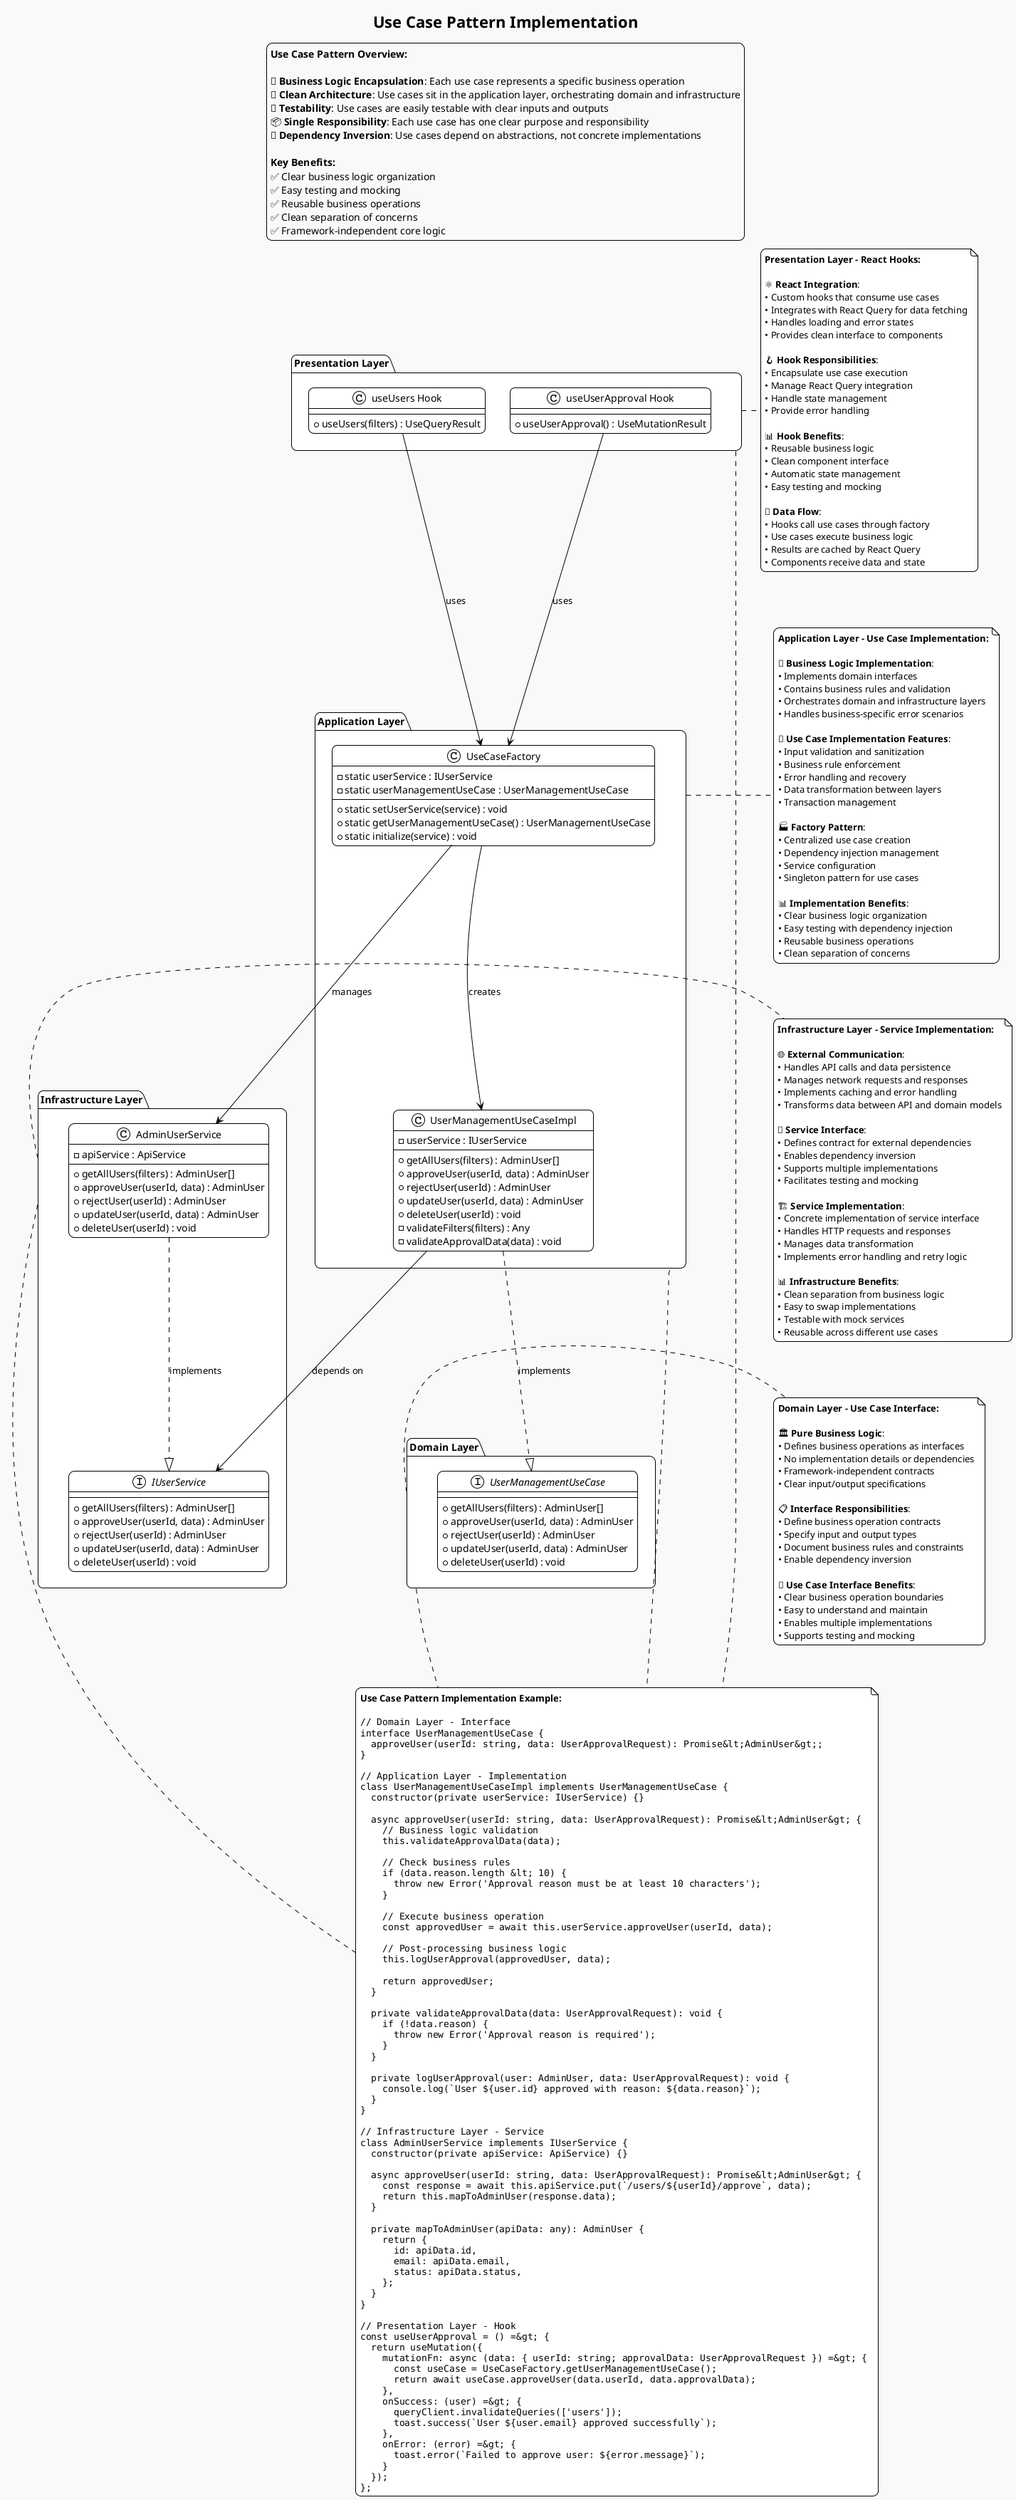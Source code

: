 @startuml Use Case Pattern
!theme plain
skinparam componentStyle uml2
skinparam shadowing false
skinparam roundcorner 15
skinparam monochrome true
skinparam backgroundColor #F9F9F9
skinparam ArrowColor Black
skinparam ArrowFontColor Black
skinparam defaultFontName "Nanum Gothic"

title Use Case Pattern Implementation

legend top
  **Use Case Pattern Overview:**

  🎯 **Business Logic Encapsulation**: Each use case represents a specific business operation
  🔄 **Clean Architecture**: Use cases sit in the application layer, orchestrating domain and infrastructure
  🧪 **Testability**: Use cases are easily testable with clear inputs and outputs
  📦 **Single Responsibility**: Each use case has one clear purpose and responsibility
  🔧 **Dependency Inversion**: Use cases depend on abstractions, not concrete implementations

  **Key Benefits:**
  ✅ Clear business logic organization
  ✅ Easy testing and mocking
  ✅ Reusable business operations
  ✅ Clean separation of concerns
  ✅ Framework-independent core logic
end legend

package "Domain Layer" as Domain {
  interface "UserManagementUseCase" as IUserManagement {
    + getAllUsers(filters) : AdminUser[]
    + approveUser(userId, data) : AdminUser
    + rejectUser(userId) : AdminUser
    + updateUser(userId, data) : AdminUser
    + deleteUser(userId) : void
  }
}

note right of Domain
  **Domain Layer - Use Case Interface:**

  🏛️ **Pure Business Logic**:
  • Defines business operations as interfaces
  • No implementation details or dependencies
  • Framework-independent contracts
  • Clear input/output specifications

  📋 **Interface Responsibilities**:
  • Define business operation contracts
  • Specify input and output types
  • Document business rules and constraints
  • Enable dependency inversion

  🎯 **Use Case Interface Benefits**:
  • Clear business operation boundaries
  • Easy to understand and maintain
  • Enables multiple implementations
  • Supports testing and mocking
end note

package "Application Layer" as Application {
  class "UserManagementUseCaseImpl" as UserManagementImpl {
    - userService : IUserService
    + getAllUsers(filters) : AdminUser[]
    + approveUser(userId, data) : AdminUser
    + rejectUser(userId) : AdminUser
    + updateUser(userId, data) : AdminUser
    + deleteUser(userId) : void
    - validateFilters(filters) : Any
    - validateApprovalData(data) : void
  }

  class "UseCaseFactory" as Factory {
    - static userService : IUserService
    - static userManagementUseCase : UserManagementUseCase
    + static setUserService(service) : void
    + static getUserManagementUseCase() : UserManagementUseCase
    + static initialize(service) : void
  }
}

note right of Application
  **Application Layer - Use Case Implementation:**

  🎯 **Business Logic Implementation**:
  • Implements domain interfaces
  • Contains business rules and validation
  • Orchestrates domain and infrastructure layers
  • Handles business-specific error scenarios

  🔧 **Use Case Implementation Features**:
  • Input validation and sanitization
  • Business rule enforcement
  • Error handling and recovery
  • Data transformation between layers
  • Transaction management

  🏭 **Factory Pattern**:
  • Centralized use case creation
  • Dependency injection management
  • Service configuration
  • Singleton pattern for use cases

  📊 **Implementation Benefits**:
  • Clear business logic organization
  • Easy testing with dependency injection
  • Reusable business operations
  • Clean separation of concerns
end note

package "Infrastructure Layer" as Infrastructure {
  interface "IUserService" as IUserService {
    + getAllUsers(filters) : AdminUser[]
    + approveUser(userId, data) : AdminUser
    + rejectUser(userId) : AdminUser
    + updateUser(userId, data) : AdminUser
    + deleteUser(userId) : void
  }

  class "AdminUserService" as UserService {
    - apiService : ApiService
    + getAllUsers(filters) : AdminUser[]
    + approveUser(userId, data) : AdminUser
    + rejectUser(userId) : AdminUser
    + updateUser(userId, data) : AdminUser
    + deleteUser(userId) : void
  }
}

note right of Infrastructure
  **Infrastructure Layer - Service Implementation:**

  🌐 **External Communication**:
  • Handles API calls and data persistence
  • Manages network requests and responses
  • Implements caching and error handling
  • Transforms data between API and domain models

  🔌 **Service Interface**:
  • Defines contract for external dependencies
  • Enables dependency inversion
  • Supports multiple implementations
  • Facilitates testing and mocking

  🏗️ **Service Implementation**:
  • Concrete implementation of service interface
  • Handles HTTP requests and responses
  • Manages data transformation
  • Implements error handling and retry logic

  📊 **Infrastructure Benefits**:
  • Clean separation from business logic
  • Easy to swap implementations
  • Testable with mock services
  • Reusable across different use cases
end note

package "Presentation Layer" as Presentation {
  class "useUsers Hook" as UseUsersHook {
    + useUsers(filters) : UseQueryResult
  }

  class "useUserApproval Hook" as UseUserApprovalHook {
    + useUserApproval() : UseMutationResult
  }
}

note right of Presentation
  **Presentation Layer - React Hooks:**

  ⚛️ **React Integration**:
  • Custom hooks that consume use cases
  • Integrates with React Query for data fetching
  • Handles loading and error states
  • Provides clean interface to components

  🪝 **Hook Responsibilities**:
  • Encapsulate use case execution
  • Manage React Query integration
  • Handle state management
  • Provide error handling

  📊 **Hook Benefits**:
  • Reusable business logic
  • Clean component interface
  • Automatic state management
  • Easy testing and mocking

  🔄 **Data Flow**:
  • Hooks call use cases through factory
  • Use cases execute business logic
  • Results are cached by React Query
  • Components receive data and state
end note

' Relationships
UserManagementImpl ..|> IUserManagement : implements
UserManagementImpl --> IUserService : depends on
UserService ..|> IUserService : implements
Factory --> UserManagementImpl : creates
Factory --> UserService : manages

UseUsersHook --> Factory : uses
UseUserApprovalHook --> Factory : uses

note as N_ImplementationExample
  **Use Case Pattern Implementation Example:**

  <code>
  // Domain Layer - Interface
  interface UserManagementUseCase {
    approveUser(userId: string, data: UserApprovalRequest): Promise&lt;AdminUser&gt;;
  }

  // Application Layer - Implementation
  class UserManagementUseCaseImpl implements UserManagementUseCase {
    constructor(private userService: IUserService) {}

    async approveUser(userId: string, data: UserApprovalRequest): Promise&lt;AdminUser&gt; {
      // Business logic validation
      this.validateApprovalData(data);

      // Check business rules
      if (data.reason.length &lt; 10) {
        throw new Error('Approval reason must be at least 10 characters');
      }

      // Execute business operation
      const approvedUser = await this.userService.approveUser(userId, data);

      // Post-processing business logic
      this.logUserApproval(approvedUser, data);

      return approvedUser;
    }

    private validateApprovalData(data: UserApprovalRequest): void {
      if (!data.reason) {
        throw new Error('Approval reason is required');
      }
    }

    private logUserApproval(user: AdminUser, data: UserApprovalRequest): void {
      console.log(`User ${user.id} approved with reason: ${data.reason}`);
    }
  }

  // Infrastructure Layer - Service
  class AdminUserService implements IUserService {
    constructor(private apiService: ApiService) {}

    async approveUser(userId: string, data: UserApprovalRequest): Promise&lt;AdminUser&gt; {
      const response = await this.apiService.put(`/users/${userId}/approve`, data);
      return this.mapToAdminUser(response.data);
    }

    private mapToAdminUser(apiData: any): AdminUser {
      return {
        id: apiData.id,
        email: apiData.email,
        status: apiData.status,
      };
    }
  }

  // Presentation Layer - Hook
  const useUserApproval = () =&gt; {
    return useMutation({
      mutationFn: async (data: { userId: string; approvalData: UserApprovalRequest }) =&gt; {
        const useCase = UseCaseFactory.getUserManagementUseCase();
        return await useCase.approveUser(data.userId, data.approvalData);
      },
      onSuccess: (user) =&gt; {
        queryClient.invalidateQueries(['users']);
        toast.success(`User ${user.email} approved successfully`);
      },
      onError: (error) =&gt; {
        toast.error(`Failed to approve user: ${error.message}`);
      }
    });
  };
  </code>
end note

Domain .. N_ImplementationExample
Application .. N_ImplementationExample
Infrastructure .. N_ImplementationExample
Presentation .. N_ImplementationExample

@enduml
